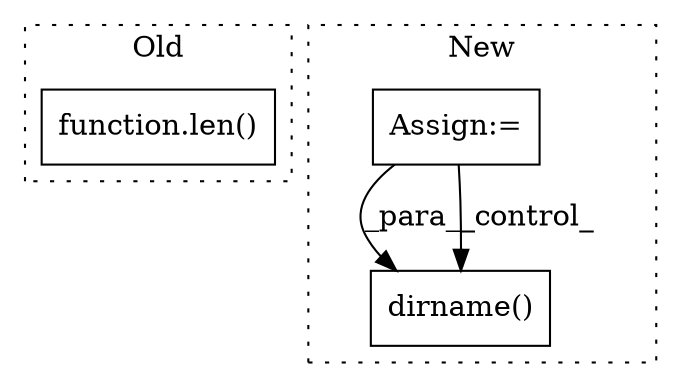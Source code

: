 digraph G {
subgraph cluster0 {
1 [label="function.len()" a="75" s="1288,1296" l="4,1" shape="box"];
label = "Old";
style="dotted";
}
subgraph cluster1 {
2 [label="dirname()" a="75" s="1393,1413" l="16,1" shape="box"];
3 [label="Assign:=" a="68" s="1172" l="3" shape="box"];
label = "New";
style="dotted";
}
3 -> 2 [label="_para_"];
3 -> 2 [label="_control_"];
}